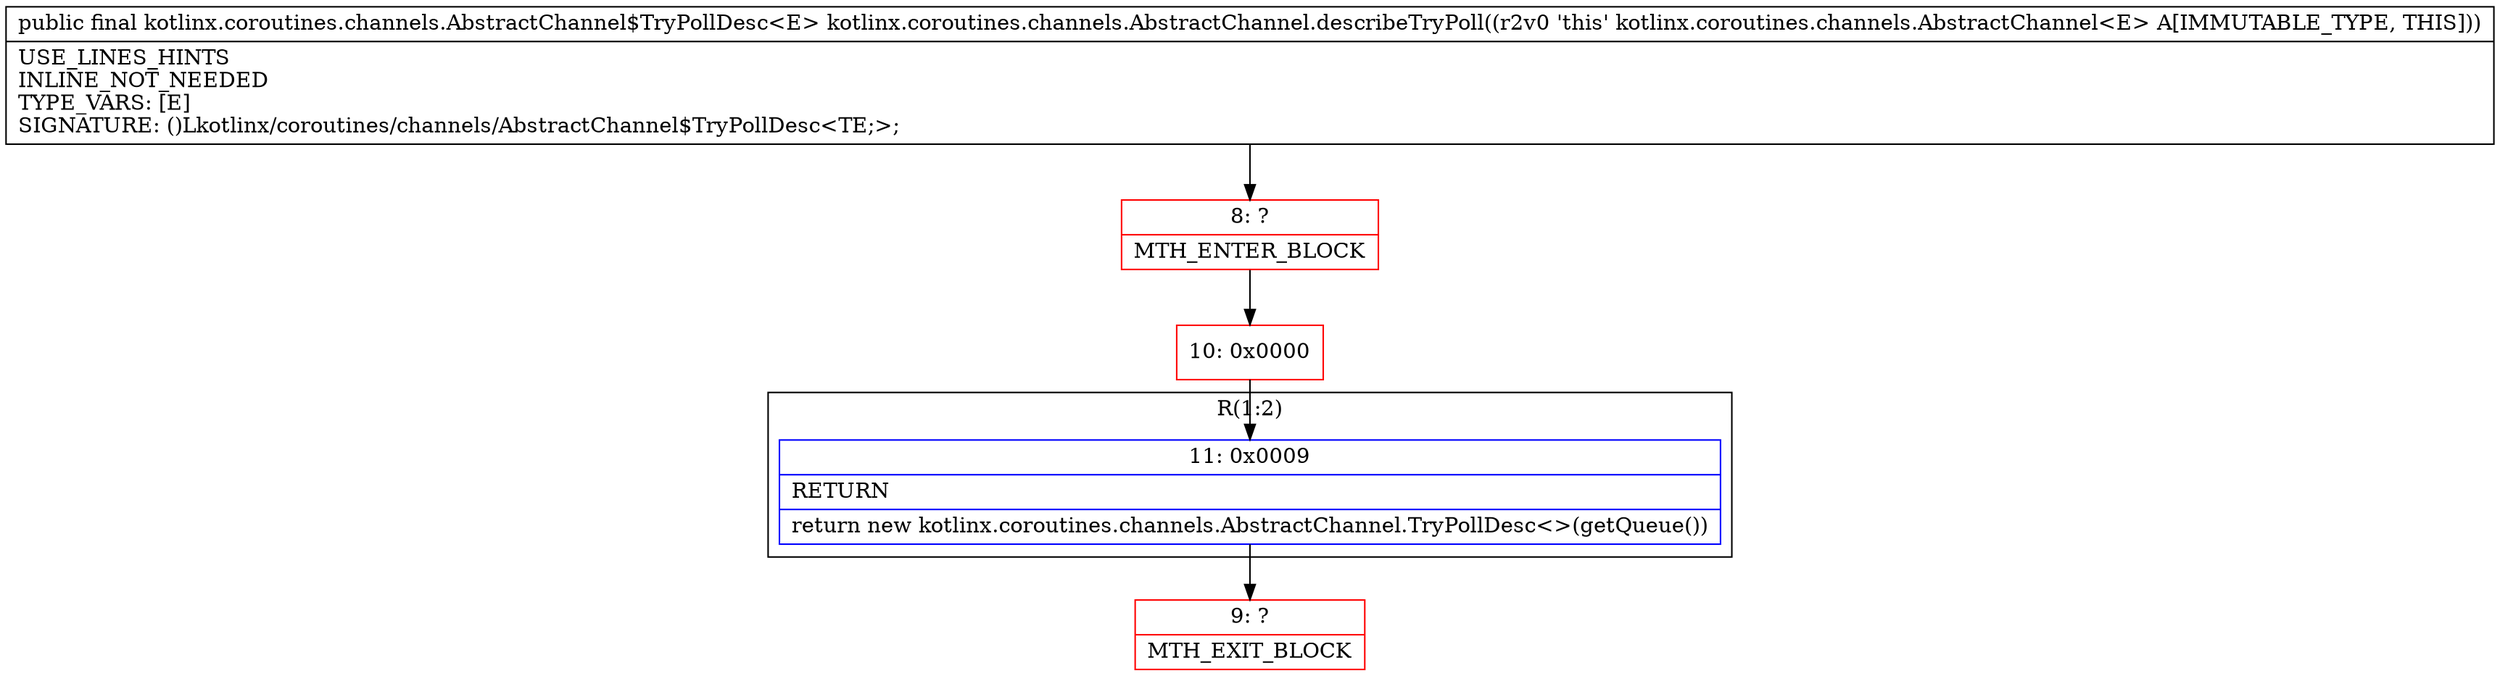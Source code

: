 digraph "CFG forkotlinx.coroutines.channels.AbstractChannel.describeTryPoll()Lkotlinx\/coroutines\/channels\/AbstractChannel$TryPollDesc;" {
subgraph cluster_Region_1421925461 {
label = "R(1:2)";
node [shape=record,color=blue];
Node_11 [shape=record,label="{11\:\ 0x0009|RETURN\l|return new kotlinx.coroutines.channels.AbstractChannel.TryPollDesc\<\>(getQueue())\l}"];
}
Node_8 [shape=record,color=red,label="{8\:\ ?|MTH_ENTER_BLOCK\l}"];
Node_10 [shape=record,color=red,label="{10\:\ 0x0000}"];
Node_9 [shape=record,color=red,label="{9\:\ ?|MTH_EXIT_BLOCK\l}"];
MethodNode[shape=record,label="{public final kotlinx.coroutines.channels.AbstractChannel$TryPollDesc\<E\> kotlinx.coroutines.channels.AbstractChannel.describeTryPoll((r2v0 'this' kotlinx.coroutines.channels.AbstractChannel\<E\> A[IMMUTABLE_TYPE, THIS]))  | USE_LINES_HINTS\lINLINE_NOT_NEEDED\lTYPE_VARS: [E]\lSIGNATURE: ()Lkotlinx\/coroutines\/channels\/AbstractChannel$TryPollDesc\<TE;\>;\l}"];
MethodNode -> Node_8;Node_11 -> Node_9;
Node_8 -> Node_10;
Node_10 -> Node_11;
}

